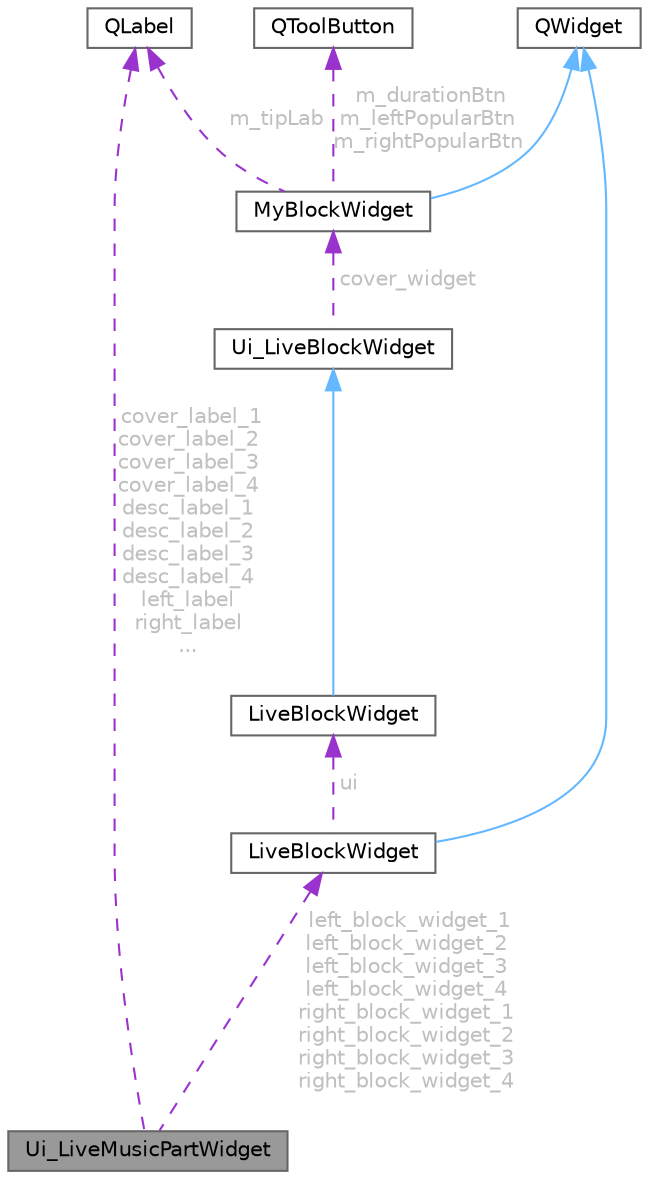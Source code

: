 digraph "Ui_LiveMusicPartWidget"
{
 // LATEX_PDF_SIZE
  bgcolor="transparent";
  edge [fontname=Helvetica,fontsize=10,labelfontname=Helvetica,labelfontsize=10];
  node [fontname=Helvetica,fontsize=10,shape=box,height=0.2,width=0.4];
  Node1 [id="Node000001",label="Ui_LiveMusicPartWidget",height=0.2,width=0.4,color="gray40", fillcolor="grey60", style="filled", fontcolor="black",tooltip=" "];
  Node2 -> Node1 [id="edge1_Node000001_Node000002",dir="back",color="darkorchid3",style="dashed",tooltip=" ",label=" cover_label_1\ncover_label_2\ncover_label_3\ncover_label_4\ndesc_label_1\ndesc_label_2\ndesc_label_3\ndesc_label_4\nleft_label\nright_label\n...",fontcolor="grey" ];
  Node2 [id="Node000002",label="QLabel",height=0.2,width=0.4,color="gray40", fillcolor="white", style="filled",URL="$class_q_label.html",tooltip="标签控件类"];
  Node3 -> Node1 [id="edge2_Node000001_Node000003",dir="back",color="darkorchid3",style="dashed",tooltip=" ",label=" left_block_widget_1\nleft_block_widget_2\nleft_block_widget_3\nleft_block_widget_4\nright_block_widget_1\nright_block_widget_2\nright_block_widget_3\nright_block_widget_4",fontcolor="grey" ];
  Node3 [id="Node000003",label="LiveBlockWidget",height=0.2,width=0.4,color="gray40", fillcolor="white", style="filled",URL="$class_live_block_widget.html",tooltip="直播块控件类，显示封面、文本和提示"];
  Node4 -> Node3 [id="edge3_Node000003_Node000004",dir="back",color="steelblue1",style="solid",tooltip=" "];
  Node4 [id="Node000004",label="QWidget",height=0.2,width=0.4,color="gray40", fillcolor="white", style="filled",tooltip=" "];
  Node5 -> Node3 [id="edge4_Node000003_Node000005",dir="back",color="darkorchid3",style="dashed",tooltip=" ",label=" ui",fontcolor="grey" ];
  Node5 [id="Node000005",label="LiveBlockWidget",height=0.2,width=0.4,color="gray40", fillcolor="white", style="filled",URL="$class_ui_1_1_live_block_widget.html",tooltip=" "];
  Node6 -> Node5 [id="edge5_Node000005_Node000006",dir="back",color="steelblue1",style="solid",tooltip=" "];
  Node6 [id="Node000006",label="Ui_LiveBlockWidget",height=0.2,width=0.4,color="gray40", fillcolor="white", style="filled",URL="$class_ui___live_block_widget.html",tooltip=" "];
  Node7 -> Node6 [id="edge6_Node000006_Node000007",dir="back",color="darkorchid3",style="dashed",tooltip=" ",label=" cover_widget",fontcolor="grey" ];
  Node7 [id="Node000007",label="MyBlockWidget",height=0.2,width=0.4,color="gray40", fillcolor="white", style="filled",URL="$class_my_block_widget.html",tooltip="块状控件类，支持遮罩、提示标签和流行度按钮"];
  Node4 -> Node7 [id="edge7_Node000007_Node000004",dir="back",color="steelblue1",style="solid",tooltip=" "];
  Node2 -> Node7 [id="edge8_Node000007_Node000002",dir="back",color="darkorchid3",style="dashed",tooltip=" ",label=" m_tipLab",fontcolor="grey" ];
  Node8 -> Node7 [id="edge9_Node000007_Node000008",dir="back",color="darkorchid3",style="dashed",tooltip=" ",label=" m_durationBtn\nm_leftPopularBtn\nm_rightPopularBtn",fontcolor="grey" ];
  Node8 [id="Node000008",label="QToolButton",height=0.2,width=0.4,color="gray40", fillcolor="white", style="filled",URL="$class_q_tool_button.html",tooltip="工具按钮类"];
}
